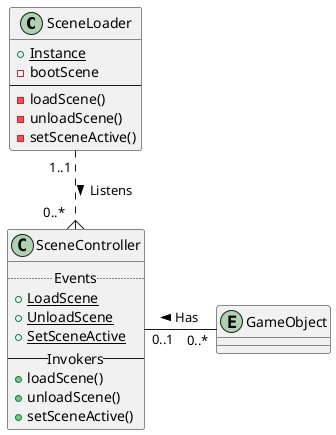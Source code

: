 @startuml scenesystem
class SceneLoader {
    {static} +Instance
    -bootScene
    --
    -loadScene()
    -unloadScene()
    -setSceneActive()
}

class SceneController {
    ..Events..
    {static} +LoadScene
    {static} +UnloadScene
    {static} +SetSceneActive
    --Invokers--
    +loadScene()
    +unloadScene()
    +setSceneActive()
}

entity GameObject

SceneLoader       "1..1 "   ..{       "0..*   "  SceneController   : " Listens >"
SceneController   "0..1"    -right-   "0..*"     GameObject        : " Has <"
@enduml

